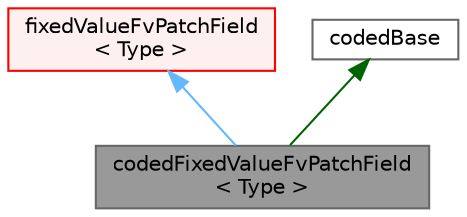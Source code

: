 digraph "codedFixedValueFvPatchField&lt; Type &gt;"
{
 // LATEX_PDF_SIZE
  bgcolor="transparent";
  edge [fontname=Helvetica,fontsize=10,labelfontname=Helvetica,labelfontsize=10];
  node [fontname=Helvetica,fontsize=10,shape=box,height=0.2,width=0.4];
  Node1 [id="Node000001",label="codedFixedValueFvPatchField\l\< Type \>",height=0.2,width=0.4,color="gray40", fillcolor="grey60", style="filled", fontcolor="black",tooltip="Constructs on-the-fly a new boundary condition (derived from fixedValueFvPatchField) which is then us..."];
  Node2 -> Node1 [id="edge1_Node000001_Node000002",dir="back",color="steelblue1",style="solid",tooltip=" "];
  Node2 [id="Node000002",label="fixedValueFvPatchField\l\< Type \>",height=0.2,width=0.4,color="red", fillcolor="#FFF0F0", style="filled",URL="$classFoam_1_1fixedValueFvPatchField.html",tooltip="This boundary condition supplies a fixed value constraint, and is the base class for a number of othe..."];
  Node12 -> Node1 [id="edge2_Node000001_Node000012",dir="back",color="darkgreen",style="solid",tooltip=" "];
  Node12 [id="Node000012",label="codedBase",height=0.2,width=0.4,color="gray40", fillcolor="white", style="filled",URL="$classFoam_1_1codedBase.html",tooltip="Base class for function objects and boundary conditions using dynamic code that provides methods for ..."];
}
